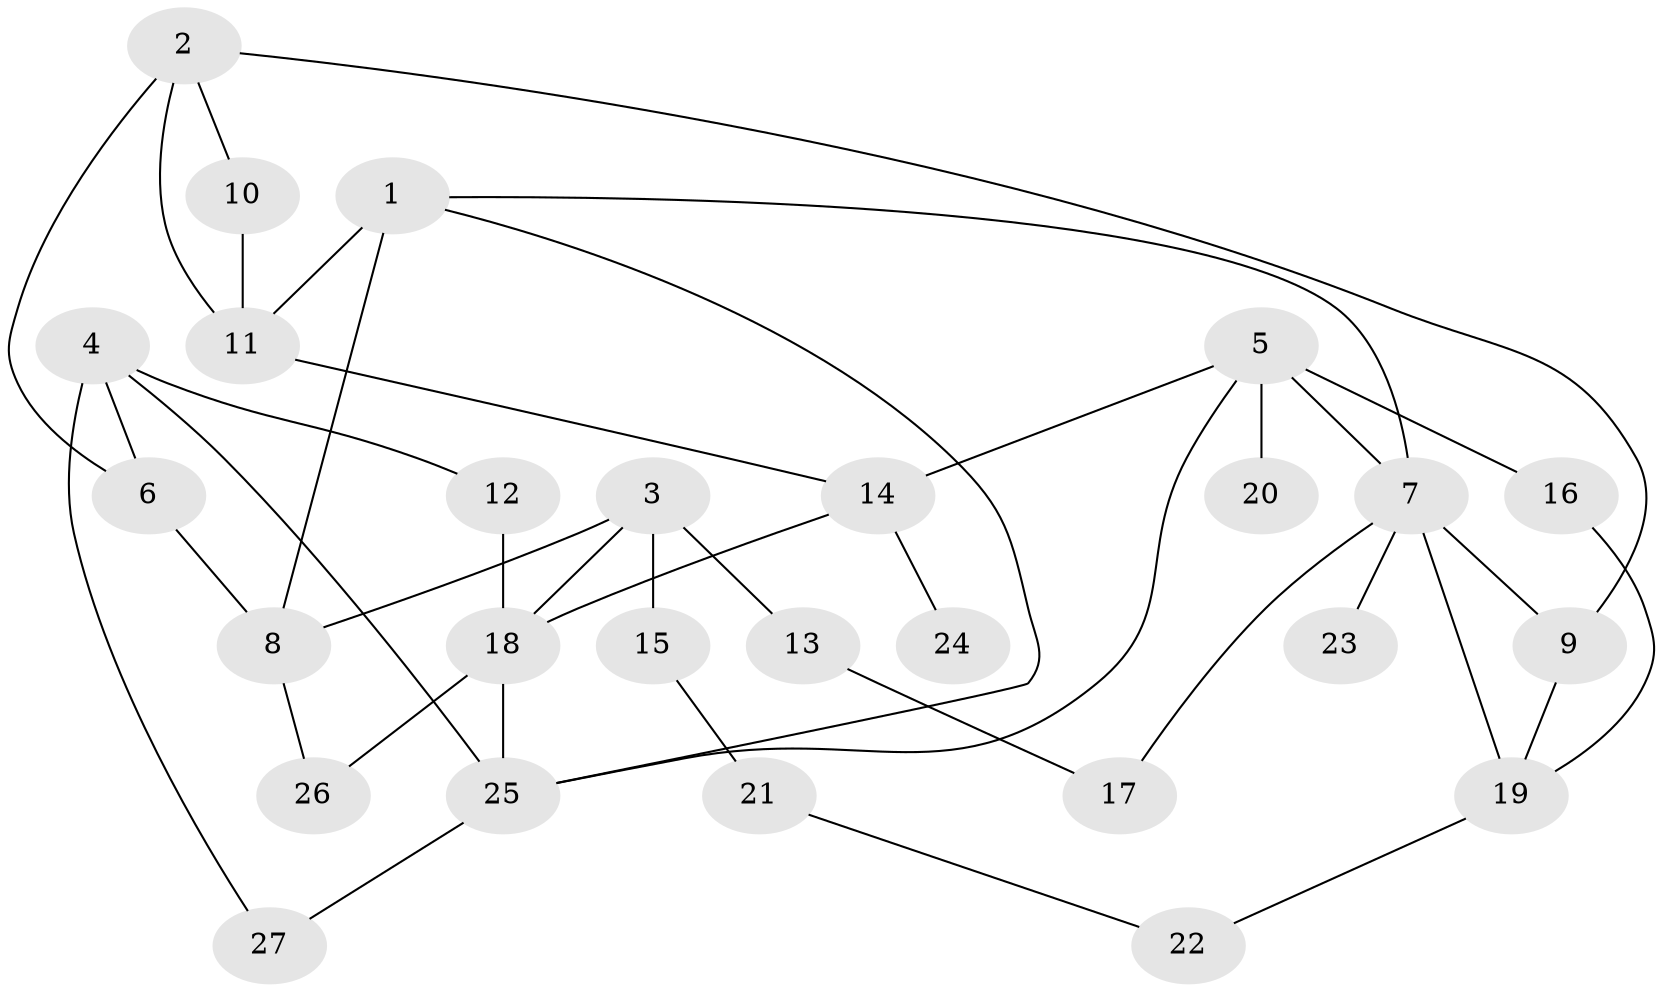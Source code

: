 // original degree distribution, {5: 0.16981132075471697, 4: 0.11320754716981132, 2: 0.2641509433962264, 3: 0.1320754716981132, 1: 0.3018867924528302, 6: 0.018867924528301886}
// Generated by graph-tools (version 1.1) at 2025/01/03/09/25 03:01:02]
// undirected, 27 vertices, 41 edges
graph export_dot {
graph [start="1"]
  node [color=gray90,style=filled];
  1;
  2;
  3;
  4;
  5;
  6;
  7;
  8;
  9;
  10;
  11;
  12;
  13;
  14;
  15;
  16;
  17;
  18;
  19;
  20;
  21;
  22;
  23;
  24;
  25;
  26;
  27;
  1 -- 7 [weight=1.0];
  1 -- 8 [weight=2.0];
  1 -- 11 [weight=1.0];
  1 -- 25 [weight=1.0];
  2 -- 6 [weight=1.0];
  2 -- 9 [weight=1.0];
  2 -- 10 [weight=1.0];
  2 -- 11 [weight=1.0];
  3 -- 8 [weight=1.0];
  3 -- 13 [weight=1.0];
  3 -- 15 [weight=1.0];
  3 -- 18 [weight=1.0];
  4 -- 6 [weight=2.0];
  4 -- 12 [weight=1.0];
  4 -- 25 [weight=1.0];
  4 -- 27 [weight=1.0];
  5 -- 7 [weight=1.0];
  5 -- 14 [weight=1.0];
  5 -- 16 [weight=1.0];
  5 -- 20 [weight=1.0];
  5 -- 25 [weight=1.0];
  6 -- 8 [weight=1.0];
  7 -- 9 [weight=1.0];
  7 -- 17 [weight=1.0];
  7 -- 19 [weight=1.0];
  7 -- 23 [weight=2.0];
  8 -- 26 [weight=1.0];
  9 -- 19 [weight=1.0];
  10 -- 11 [weight=1.0];
  11 -- 14 [weight=1.0];
  12 -- 18 [weight=1.0];
  13 -- 17 [weight=1.0];
  14 -- 18 [weight=1.0];
  14 -- 24 [weight=1.0];
  15 -- 21 [weight=1.0];
  16 -- 19 [weight=1.0];
  18 -- 25 [weight=1.0];
  18 -- 26 [weight=1.0];
  19 -- 22 [weight=1.0];
  21 -- 22 [weight=1.0];
  25 -- 27 [weight=1.0];
}
